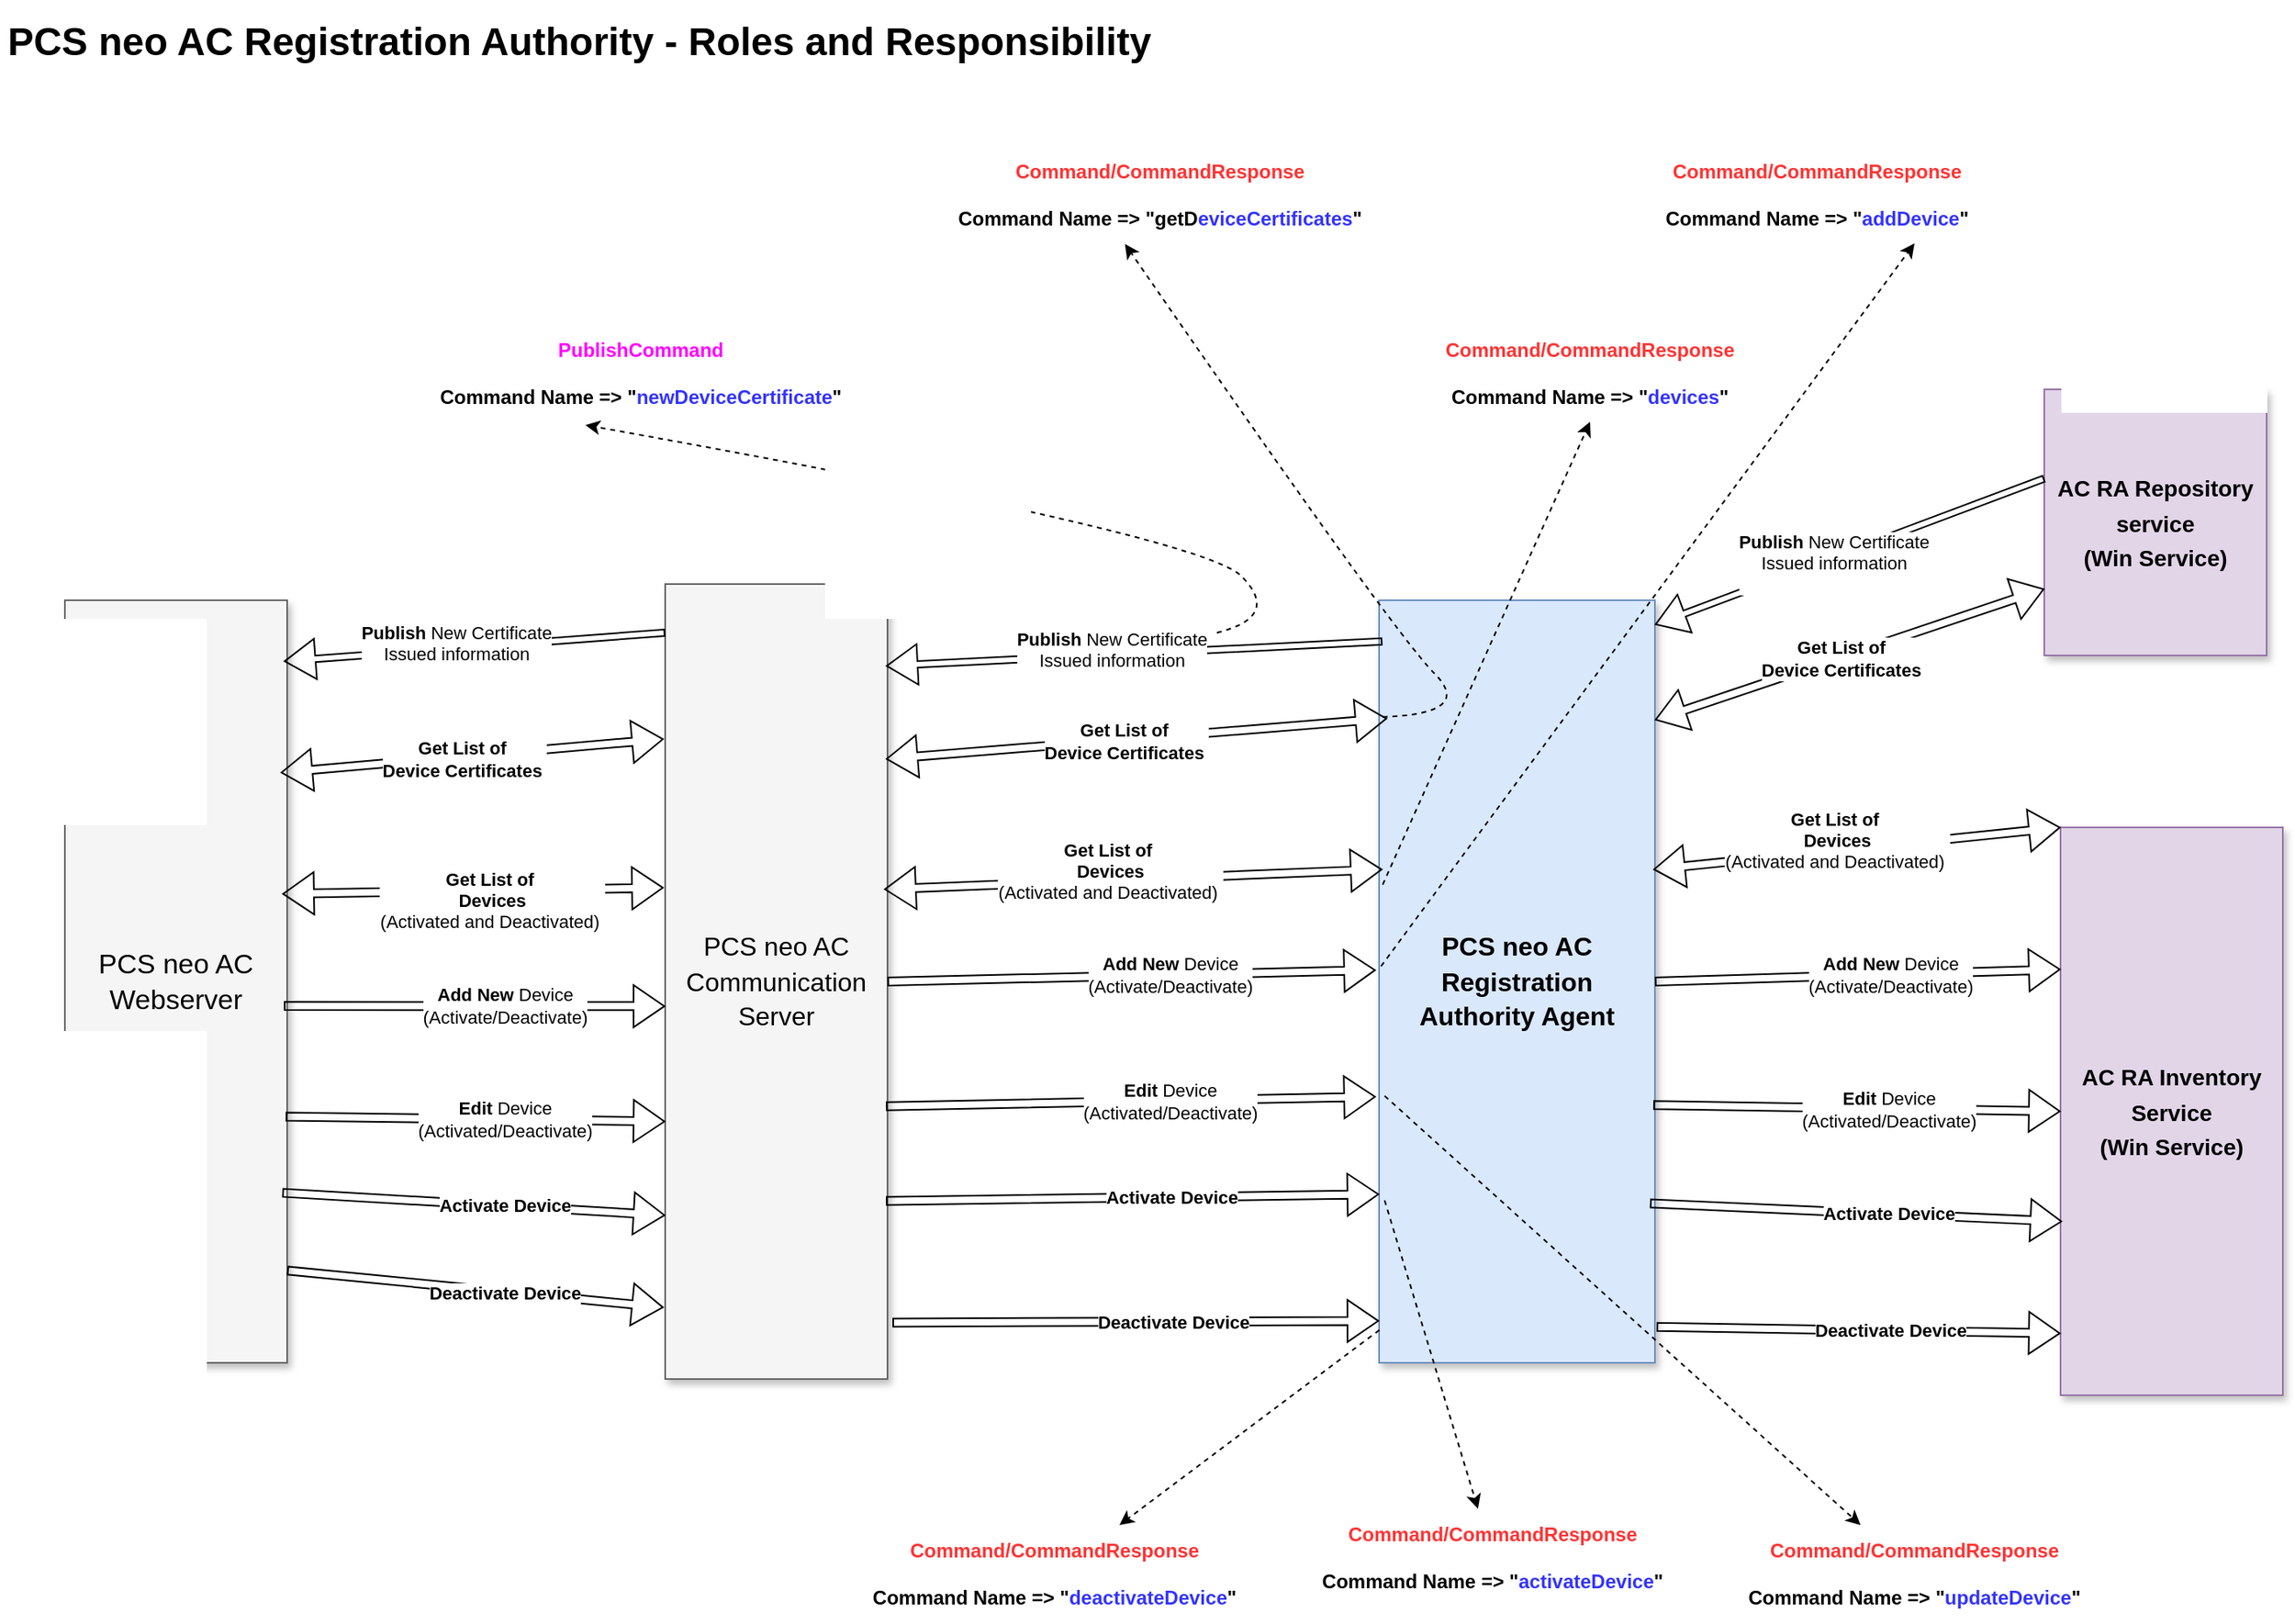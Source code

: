 <mxfile version="26.2.12">
  <diagram name="Page-1" id="90a13364-a465-7bf4-72fc-28e22215d7a0">
    <mxGraphModel dx="1503" dy="917" grid="1" gridSize="10" guides="1" tooltips="1" connect="1" arrows="1" fold="1" page="1" pageScale="1.5" pageWidth="1169" pageHeight="826" background="none" math="0" shadow="0">
      <root>
        <mxCell id="0" style=";html=1;" />
        <mxCell id="1" style=";html=1;" parent="0" />
        <mxCell id="3a17f1ce550125da-2" value="&lt;font style=&quot;font-size: 16px;&quot;&gt;&lt;b&gt;PCS neo AC Registration Authority Agent&lt;/b&gt;&lt;/font&gt;" style="whiteSpace=wrap;html=1;shadow=1;fontSize=18;fillColor=#dae8fc;strokeColor=#6c8ebf;" parent="1" vertex="1">
          <mxGeometry x="860" y="410" width="170" height="470" as="geometry" />
        </mxCell>
        <mxCell id="3a17f1ce550125da-8" value="&lt;font style=&quot;font-size: 16px;&quot;&gt;PCS neo AC Communication Server&lt;/font&gt;" style="whiteSpace=wrap;html=1;shadow=1;fontSize=18;fillColor=#f5f5f5;strokeColor=#666666;" parent="1" vertex="1">
          <mxGeometry x="420" y="400" width="137" height="490" as="geometry" />
        </mxCell>
        <mxCell id="TgcMQ4FQ4k8ikJFSrqYq-2" value="&lt;b&gt;&lt;font style=&quot;font-size: 14px;&quot;&gt;&lt;span style=&quot;text-wrap-mode: nowrap;&quot;&gt;AC RA Repository&lt;/span&gt;&lt;br style=&quot;padding: 0px; margin: 0px; text-wrap-mode: nowrap;&quot;&gt;&lt;span style=&quot;text-wrap-mode: nowrap;&quot;&gt;service&lt;/span&gt;&lt;/font&gt;&lt;/b&gt;&lt;div&gt;&lt;b style=&quot;font-size: 14px;&quot;&gt;(Win Service)&lt;/b&gt;&lt;b&gt;&lt;font style=&quot;font-size: 14px;&quot;&gt;&lt;span style=&quot;text-wrap-mode: nowrap;&quot;&gt;&lt;/span&gt;&lt;/font&gt;&lt;/b&gt;&lt;/div&gt;" style="whiteSpace=wrap;html=1;shadow=1;fontSize=18;fillColor=#e1d5e7;strokeColor=#9673a6;" vertex="1" parent="1">
          <mxGeometry x="1270" y="280" width="137" height="164" as="geometry" />
        </mxCell>
        <mxCell id="TgcMQ4FQ4k8ikJFSrqYq-3" value="&lt;div&gt;&lt;font style=&quot;font-size: 14px;&quot;&gt;&lt;b&gt;AC RA Inventory Service&lt;/b&gt;&lt;/font&gt;&lt;/div&gt;&lt;div&gt;&lt;font style=&quot;font-size: 14px;&quot;&gt;&lt;b&gt;(Win Service)&lt;/b&gt;&lt;/font&gt;&lt;/div&gt;" style="whiteSpace=wrap;html=1;shadow=1;fontSize=18;fillColor=#e1d5e7;strokeColor=#9673a6;" vertex="1" parent="1">
          <mxGeometry x="1280" y="550" width="137" height="350" as="geometry" />
        </mxCell>
        <mxCell id="TgcMQ4FQ4k8ikJFSrqYq-4" value="&lt;font style=&quot;font-size: 17px;&quot;&gt;PCS neo AC Webserver&lt;/font&gt;" style="whiteSpace=wrap;html=1;shadow=1;fontSize=18;fillColor=#f5f5f5;strokeColor=#666666;" vertex="1" parent="1">
          <mxGeometry x="50" y="410" width="137" height="470" as="geometry" />
        </mxCell>
        <mxCell id="TgcMQ4FQ4k8ikJFSrqYq-8" value="" style="shape=flexArrow;endArrow=classic;html=1;rounded=0;entryX=0.993;entryY=0.103;entryDx=0;entryDy=0;exitX=0.012;exitY=0.054;exitDx=0;exitDy=0;exitPerimeter=0;entryPerimeter=0;width=4;" edge="1" parent="1" source="3a17f1ce550125da-2" target="3a17f1ce550125da-8">
          <mxGeometry width="50" height="50" relative="1" as="geometry">
            <mxPoint x="450" y="490" as="sourcePoint" />
            <mxPoint x="500" y="440" as="targetPoint" />
          </mxGeometry>
        </mxCell>
        <mxCell id="TgcMQ4FQ4k8ikJFSrqYq-9" value="&lt;div&gt;&lt;div&gt;&lt;b&gt;&lt;font style=&quot;&quot;&gt;Publish&amp;nbsp;&lt;/font&gt;&lt;/b&gt;New Certificate&lt;div&gt;Issued information&lt;br&gt;&lt;div&gt;&lt;br&gt;&lt;/div&gt;&lt;/div&gt;&lt;/div&gt;&lt;/div&gt;" style="edgeLabel;html=1;align=center;verticalAlign=middle;resizable=0;points=[];fontColor=#000000;" vertex="1" connectable="0" parent="TgcMQ4FQ4k8ikJFSrqYq-8">
          <mxGeometry x="0.097" y="3" relative="1" as="geometry">
            <mxPoint as="offset" />
          </mxGeometry>
        </mxCell>
        <mxCell id="TgcMQ4FQ4k8ikJFSrqYq-12" value="" style="shape=flexArrow;endArrow=classic;html=1;rounded=0;entryX=0.985;entryY=0.08;entryDx=0;entryDy=0;entryPerimeter=0;width=4;" edge="1" parent="1" target="TgcMQ4FQ4k8ikJFSrqYq-4">
          <mxGeometry width="50" height="50" relative="1" as="geometry">
            <mxPoint x="420" y="430" as="sourcePoint" />
            <mxPoint x="564" y="438" as="targetPoint" />
          </mxGeometry>
        </mxCell>
        <mxCell id="TgcMQ4FQ4k8ikJFSrqYq-13" value="&lt;b&gt;&lt;font style=&quot;&quot;&gt;Publish &lt;/font&gt;&lt;/b&gt;New Certificate&lt;div&gt;Issued information&lt;br&gt;&lt;div&gt;&lt;br&gt;&lt;/div&gt;&lt;/div&gt;" style="edgeLabel;html=1;align=center;verticalAlign=middle;resizable=0;points=[];fontColor=#000000;" vertex="1" connectable="0" parent="TgcMQ4FQ4k8ikJFSrqYq-12">
          <mxGeometry x="0.097" y="3" relative="1" as="geometry">
            <mxPoint as="offset" />
          </mxGeometry>
        </mxCell>
        <mxCell id="TgcMQ4FQ4k8ikJFSrqYq-14" value="" style="shape=flexArrow;endArrow=classic;html=1;rounded=0;exitX=0;exitY=0.335;exitDx=0;exitDy=0;exitPerimeter=0;width=4;entryX=1;entryY=0.032;entryDx=0;entryDy=0;entryPerimeter=0;" edge="1" parent="1" source="TgcMQ4FQ4k8ikJFSrqYq-2" target="3a17f1ce550125da-2">
          <mxGeometry width="50" height="50" relative="1" as="geometry">
            <mxPoint x="872" y="435" as="sourcePoint" />
            <mxPoint x="564" y="438" as="targetPoint" />
          </mxGeometry>
        </mxCell>
        <mxCell id="TgcMQ4FQ4k8ikJFSrqYq-15" value="&lt;div&gt;&lt;div&gt;&lt;b&gt;&lt;font style=&quot;&quot;&gt;Publish&amp;nbsp;&lt;/font&gt;&lt;/b&gt;New Certificate&lt;div&gt;Issued information&lt;br&gt;&lt;div&gt;&lt;br&gt;&lt;/div&gt;&lt;/div&gt;&lt;/div&gt;&lt;/div&gt;" style="edgeLabel;html=1;align=center;verticalAlign=middle;resizable=0;points=[];fontColor=#000000;" vertex="1" connectable="0" parent="TgcMQ4FQ4k8ikJFSrqYq-14">
          <mxGeometry x="0.097" y="3" relative="1" as="geometry">
            <mxPoint as="offset" />
          </mxGeometry>
        </mxCell>
        <mxCell id="TgcMQ4FQ4k8ikJFSrqYq-16" value="" style="shape=flexArrow;endArrow=classic;startArrow=classic;html=1;rounded=0;exitX=1;exitY=0.157;exitDx=0;exitDy=0;exitPerimeter=0;width=5;entryX=0;entryY=0.75;entryDx=0;entryDy=0;" edge="1" parent="1" source="3a17f1ce550125da-2" target="TgcMQ4FQ4k8ikJFSrqYq-2">
          <mxGeometry width="100" height="100" relative="1" as="geometry">
            <mxPoint x="1150" y="510" as="sourcePoint" />
            <mxPoint x="1250" y="410" as="targetPoint" />
          </mxGeometry>
        </mxCell>
        <mxCell id="TgcMQ4FQ4k8ikJFSrqYq-17" value="&lt;b&gt;&lt;font style=&quot;&quot;&gt;Get List of&amp;nbsp;&lt;/font&gt;&lt;/b&gt;&lt;div&gt;&lt;b&gt;&lt;font style=&quot;&quot;&gt;Device Certificates&amp;nbsp;&lt;/font&gt;&lt;/b&gt;&lt;/div&gt;" style="edgeLabel;html=1;align=center;verticalAlign=middle;resizable=0;points=[];fontColor=#000000;" vertex="1" connectable="0" parent="TgcMQ4FQ4k8ikJFSrqYq-16">
          <mxGeometry x="-0.04" y="-1" relative="1" as="geometry">
            <mxPoint as="offset" />
          </mxGeometry>
        </mxCell>
        <mxCell id="TgcMQ4FQ4k8ikJFSrqYq-19" value="" style="shape=flexArrow;endArrow=classic;startArrow=classic;html=1;rounded=0;exitX=0.993;exitY=0.22;exitDx=0;exitDy=0;width=5;entryX=0.029;entryY=0.155;entryDx=0;entryDy=0;entryPerimeter=0;exitPerimeter=0;" edge="1" parent="1" source="3a17f1ce550125da-8" target="3a17f1ce550125da-2">
          <mxGeometry width="100" height="100" relative="1" as="geometry">
            <mxPoint x="557" y="530" as="sourcePoint" />
            <mxPoint x="767" y="390" as="targetPoint" />
          </mxGeometry>
        </mxCell>
        <mxCell id="TgcMQ4FQ4k8ikJFSrqYq-20" value="&lt;b&gt;&lt;font style=&quot;&quot;&gt;Get List of&amp;nbsp;&lt;/font&gt;&lt;/b&gt;&lt;div&gt;&lt;b&gt;&lt;font style=&quot;&quot;&gt;Device Certificates&amp;nbsp;&lt;/font&gt;&lt;/b&gt;&lt;/div&gt;" style="edgeLabel;html=1;align=center;verticalAlign=middle;resizable=0;points=[];fontColor=#000000;" vertex="1" connectable="0" parent="TgcMQ4FQ4k8ikJFSrqYq-19">
          <mxGeometry x="-0.04" y="-1" relative="1" as="geometry">
            <mxPoint as="offset" />
          </mxGeometry>
        </mxCell>
        <mxCell id="TgcMQ4FQ4k8ikJFSrqYq-21" value="" style="shape=flexArrow;endArrow=classic;startArrow=classic;html=1;rounded=0;exitX=0.971;exitY=0.226;exitDx=0;exitDy=0;width=5;entryX=-0.007;entryY=0.195;entryDx=0;entryDy=0;exitPerimeter=0;entryPerimeter=0;" edge="1" parent="1" source="TgcMQ4FQ4k8ikJFSrqYq-4" target="3a17f1ce550125da-8">
          <mxGeometry width="100" height="100" relative="1" as="geometry">
            <mxPoint x="190" y="482.5" as="sourcePoint" />
            <mxPoint x="494" y="477.5" as="targetPoint" />
          </mxGeometry>
        </mxCell>
        <mxCell id="TgcMQ4FQ4k8ikJFSrqYq-22" value="&lt;b&gt;&lt;font style=&quot;&quot;&gt;Get List of&amp;nbsp;&lt;/font&gt;&lt;/b&gt;&lt;div&gt;&lt;b&gt;&lt;font style=&quot;&quot;&gt;Device Certificates&amp;nbsp;&lt;/font&gt;&lt;/b&gt;&lt;/div&gt;" style="edgeLabel;html=1;align=center;verticalAlign=middle;resizable=0;points=[];fontColor=#000000;" vertex="1" connectable="0" parent="TgcMQ4FQ4k8ikJFSrqYq-21">
          <mxGeometry x="-0.04" y="-1" relative="1" as="geometry">
            <mxPoint as="offset" />
          </mxGeometry>
        </mxCell>
        <mxCell id="TgcMQ4FQ4k8ikJFSrqYq-23" value="" style="shape=flexArrow;endArrow=classic;startArrow=classic;html=1;rounded=0;exitX=0.994;exitY=0.353;exitDx=0;exitDy=0;exitPerimeter=0;width=5;entryX=0;entryY=0;entryDx=0;entryDy=0;" edge="1" parent="1" source="3a17f1ce550125da-2" target="TgcMQ4FQ4k8ikJFSrqYq-3">
          <mxGeometry width="100" height="100" relative="1" as="geometry">
            <mxPoint x="1040" y="553" as="sourcePoint" />
            <mxPoint x="1250" y="413" as="targetPoint" />
          </mxGeometry>
        </mxCell>
        <mxCell id="TgcMQ4FQ4k8ikJFSrqYq-29" value="&lt;span style=&quot;color: rgba(0, 0, 0, 0); font-family: monospace; font-size: 0px; text-align: start; background-color: rgb(236, 236, 236);&quot;&gt;%3CmxGraphModel%3E%3Croot%3E%3CmxCell%20id%3D%220%22%2F%3E%3CmxCell%20id%3D%221%22%20parent%3D%220%22%2F%3E%3CmxCell%20id%3D%222%22%20value%3D%22Get%20List%20of%26amp%3Bnbsp%3B%26lt%3Bdiv%26gt%3BDevice%20Certificates%26amp%3Bnbsp%3B%26lt%3B%2Fdiv%26gt%3B%22%20style%3D%22edgeLabel%3Bhtml%3D1%3Balign%3Dcenter%3BverticalAlign%3Dmiddle%3Bresizable%3D0%3Bpoints%3D%5B%5D%3B%22%20vertex%3D%221%22%20connectable%3D%220%22%20parent%3D%221%22%3E%3CmxGeometry%20x%3D%221131.333%22%20y%3D%22476.407%22%20as%3D%22geometry%22%2F%3E%3C%2FmxCell%3E%3C%2Froot%3E%3C%2FmxGraphModel%3E&lt;/span&gt;" style="edgeLabel;html=1;align=center;verticalAlign=middle;resizable=0;points=[];" vertex="1" connectable="0" parent="TgcMQ4FQ4k8ikJFSrqYq-23">
          <mxGeometry x="-0.078" y="4" relative="1" as="geometry">
            <mxPoint as="offset" />
          </mxGeometry>
        </mxCell>
        <mxCell id="TgcMQ4FQ4k8ikJFSrqYq-30" value="&lt;b&gt;&lt;font style=&quot;&quot;&gt;Get List of&amp;nbsp;&lt;/font&gt;&lt;/b&gt;&lt;div&gt;&lt;b&gt;&lt;font style=&quot;&quot;&gt;Devices&lt;/font&gt;&lt;/b&gt;&lt;/div&gt;&lt;div&gt;(Activated&amp;nbsp;and Deactivated)&amp;nbsp;&lt;/div&gt;" style="edgeLabel;html=1;align=center;verticalAlign=middle;resizable=0;points=[];fontColor=#000000;" vertex="1" connectable="0" parent="TgcMQ4FQ4k8ikJFSrqYq-23">
          <mxGeometry x="-0.096" y="6" relative="1" as="geometry">
            <mxPoint as="offset" />
          </mxGeometry>
        </mxCell>
        <mxCell id="TgcMQ4FQ4k8ikJFSrqYq-31" value="" style="shape=flexArrow;endArrow=classic;startArrow=classic;html=1;rounded=0;width=5;entryX=0.012;entryY=0.353;entryDx=0;entryDy=0;entryPerimeter=0;exitX=0.985;exitY=0.384;exitDx=0;exitDy=0;exitPerimeter=0;" edge="1" parent="1" source="3a17f1ce550125da-8" target="3a17f1ce550125da-2">
          <mxGeometry width="100" height="100" relative="1" as="geometry">
            <mxPoint x="1044" y="622" as="sourcePoint" />
            <mxPoint x="1200" y="740" as="targetPoint" />
          </mxGeometry>
        </mxCell>
        <mxCell id="TgcMQ4FQ4k8ikJFSrqYq-32" value="&lt;span style=&quot;color: rgba(0, 0, 0, 0); font-family: monospace; font-size: 0px; text-align: start; background-color: rgb(236, 236, 236);&quot;&gt;%3CmxGraphModel%3E%3Croot%3E%3CmxCell%20id%3D%220%22%2F%3E%3CmxCell%20id%3D%221%22%20parent%3D%220%22%2F%3E%3CmxCell%20id%3D%222%22%20value%3D%22Get%20List%20of%26amp%3Bnbsp%3B%26lt%3Bdiv%26gt%3BDevice%20Certificates%26amp%3Bnbsp%3B%26lt%3B%2Fdiv%26gt%3B%22%20style%3D%22edgeLabel%3Bhtml%3D1%3Balign%3Dcenter%3BverticalAlign%3Dmiddle%3Bresizable%3D0%3Bpoints%3D%5B%5D%3B%22%20vertex%3D%221%22%20connectable%3D%220%22%20parent%3D%221%22%3E%3CmxGeometry%20x%3D%221131.333%22%20y%3D%22476.407%22%20as%3D%22geometry%22%2F%3E%3C%2FmxCell%3E%3C%2Froot%3E%3C%2FmxGraphModel%3E&lt;/span&gt;" style="edgeLabel;html=1;align=center;verticalAlign=middle;resizable=0;points=[];" vertex="1" connectable="0" parent="TgcMQ4FQ4k8ikJFSrqYq-31">
          <mxGeometry x="-0.078" y="4" relative="1" as="geometry">
            <mxPoint as="offset" />
          </mxGeometry>
        </mxCell>
        <mxCell id="TgcMQ4FQ4k8ikJFSrqYq-33" value="&lt;b&gt;&lt;font style=&quot;&quot;&gt;Get List of&amp;nbsp;&lt;/font&gt;&lt;/b&gt;&lt;div&gt;&lt;b&gt;&lt;font style=&quot;&quot;&gt;Devices&lt;/font&gt;&lt;/b&gt;&lt;/div&gt;&lt;div&gt;(Activated and Deactivated)&amp;nbsp;&lt;/div&gt;" style="edgeLabel;html=1;align=center;verticalAlign=middle;resizable=0;points=[];fontColor=#000000;" vertex="1" connectable="0" parent="TgcMQ4FQ4k8ikJFSrqYq-31">
          <mxGeometry x="-0.096" y="6" relative="1" as="geometry">
            <mxPoint as="offset" />
          </mxGeometry>
        </mxCell>
        <mxCell id="TgcMQ4FQ4k8ikJFSrqYq-34" value="" style="shape=flexArrow;endArrow=classic;startArrow=classic;html=1;rounded=0;width=5;entryX=0.978;entryY=0.385;entryDx=0;entryDy=0;entryPerimeter=0;exitX=-0.007;exitY=0.382;exitDx=0;exitDy=0;exitPerimeter=0;" edge="1" parent="1" source="3a17f1ce550125da-8" target="TgcMQ4FQ4k8ikJFSrqYq-4">
          <mxGeometry width="100" height="100" relative="1" as="geometry">
            <mxPoint x="565" y="567" as="sourcePoint" />
            <mxPoint x="871" y="563" as="targetPoint" />
          </mxGeometry>
        </mxCell>
        <mxCell id="TgcMQ4FQ4k8ikJFSrqYq-35" value="&lt;span style=&quot;color: rgba(0, 0, 0, 0); font-family: monospace; font-size: 0px; text-align: start; background-color: rgb(236, 236, 236);&quot;&gt;%3CmxGraphModel%3E%3Croot%3E%3CmxCell%20id%3D%220%22%2F%3E%3CmxCell%20id%3D%221%22%20parent%3D%220%22%2F%3E%3CmxCell%20id%3D%222%22%20value%3D%22Get%20List%20of%26amp%3Bnbsp%3B%26lt%3Bdiv%26gt%3BDevice%20Certificates%26amp%3Bnbsp%3B%26lt%3B%2Fdiv%26gt%3B%22%20style%3D%22edgeLabel%3Bhtml%3D1%3Balign%3Dcenter%3BverticalAlign%3Dmiddle%3Bresizable%3D0%3Bpoints%3D%5B%5D%3B%22%20vertex%3D%221%22%20connectable%3D%220%22%20parent%3D%221%22%3E%3CmxGeometry%20x%3D%221131.333%22%20y%3D%22476.407%22%20as%3D%22geometry%22%2F%3E%3C%2FmxCell%3E%3C%2Froot%3E%3C%2FmxGraphModel%3E&lt;/span&gt;" style="edgeLabel;html=1;align=center;verticalAlign=middle;resizable=0;points=[];" vertex="1" connectable="0" parent="TgcMQ4FQ4k8ikJFSrqYq-34">
          <mxGeometry x="-0.078" y="4" relative="1" as="geometry">
            <mxPoint as="offset" />
          </mxGeometry>
        </mxCell>
        <mxCell id="TgcMQ4FQ4k8ikJFSrqYq-36" value="&lt;b&gt;&lt;font style=&quot;&quot;&gt;Get List of&amp;nbsp;&lt;/font&gt;&lt;/b&gt;&lt;div&gt;&lt;b&gt;&lt;font style=&quot;&quot;&gt;Devices&lt;/font&gt;&lt;/b&gt;&lt;/div&gt;&lt;div&gt;(Activated&amp;nbsp;and Deactivated)&amp;nbsp;&lt;/div&gt;" style="edgeLabel;html=1;align=center;verticalAlign=middle;resizable=0;points=[];fontColor=#000000;" vertex="1" connectable="0" parent="TgcMQ4FQ4k8ikJFSrqYq-34">
          <mxGeometry x="-0.096" y="6" relative="1" as="geometry">
            <mxPoint as="offset" />
          </mxGeometry>
        </mxCell>
        <mxCell id="TgcMQ4FQ4k8ikJFSrqYq-37" value="" style="shape=flexArrow;endArrow=classic;html=1;rounded=0;entryX=0;entryY=0.531;entryDx=0;entryDy=0;entryPerimeter=0;exitX=0.985;exitY=0.532;exitDx=0;exitDy=0;strokeWidth=1;exitPerimeter=0;width=5;" edge="1" parent="1" source="TgcMQ4FQ4k8ikJFSrqYq-4" target="3a17f1ce550125da-8">
          <mxGeometry width="50" height="50" relative="1" as="geometry">
            <mxPoint x="700" y="660" as="sourcePoint" />
            <mxPoint x="750" y="610" as="targetPoint" />
          </mxGeometry>
        </mxCell>
        <mxCell id="TgcMQ4FQ4k8ikJFSrqYq-38" value="&lt;b&gt;&lt;font style=&quot;&quot;&gt;Add New&lt;/font&gt;&lt;/b&gt; Device&lt;div&gt;(Activate/Deactivate)&lt;/div&gt;" style="edgeLabel;html=1;align=center;verticalAlign=middle;resizable=0;points=[];fontColor=#000000;" vertex="1" connectable="0" parent="TgcMQ4FQ4k8ikJFSrqYq-37">
          <mxGeometry x="0.155" relative="1" as="geometry">
            <mxPoint as="offset" />
          </mxGeometry>
        </mxCell>
        <mxCell id="TgcMQ4FQ4k8ikJFSrqYq-39" value="" style="shape=flexArrow;endArrow=classic;html=1;rounded=0;entryX=-0.012;entryY=0.485;entryDx=0;entryDy=0;entryPerimeter=0;strokeWidth=1;exitX=1;exitY=0.5;exitDx=0;exitDy=0;width=5;fillColor=default;" edge="1" parent="1" source="3a17f1ce550125da-8" target="3a17f1ce550125da-2">
          <mxGeometry width="50" height="50" relative="1" as="geometry">
            <mxPoint x="560" y="660" as="sourcePoint" />
            <mxPoint x="429" y="651" as="targetPoint" />
          </mxGeometry>
        </mxCell>
        <mxCell id="TgcMQ4FQ4k8ikJFSrqYq-40" value="&lt;b&gt;&lt;font style=&quot;&quot;&gt;Add New&lt;/font&gt;&lt;/b&gt;&amp;nbsp;Device&lt;div&gt;(Activate/Deactivate)&lt;/div&gt;" style="edgeLabel;html=1;align=center;verticalAlign=middle;resizable=0;points=[];fontColor=#000000;" vertex="1" connectable="0" parent="TgcMQ4FQ4k8ikJFSrqYq-39">
          <mxGeometry x="0.155" relative="1" as="geometry">
            <mxPoint as="offset" />
          </mxGeometry>
        </mxCell>
        <mxCell id="TgcMQ4FQ4k8ikJFSrqYq-41" value="" style="shape=flexArrow;endArrow=classic;html=1;rounded=0;strokeWidth=1;exitX=1;exitY=0.5;exitDx=0;exitDy=0;entryX=0;entryY=0.25;entryDx=0;entryDy=0;width=5;" edge="1" parent="1" source="3a17f1ce550125da-2" target="TgcMQ4FQ4k8ikJFSrqYq-3">
          <mxGeometry width="50" height="50" relative="1" as="geometry">
            <mxPoint x="570" y="648" as="sourcePoint" />
            <mxPoint x="868" y="648" as="targetPoint" />
          </mxGeometry>
        </mxCell>
        <mxCell id="TgcMQ4FQ4k8ikJFSrqYq-42" value="&lt;b&gt;&lt;font style=&quot;&quot;&gt;Add New&lt;/font&gt;&lt;/b&gt;&amp;nbsp;Device&lt;div&gt;(Activate/Deactivate)&lt;/div&gt;" style="edgeLabel;html=1;align=center;verticalAlign=middle;resizable=0;points=[];fontColor=#000000;" vertex="1" connectable="0" parent="TgcMQ4FQ4k8ikJFSrqYq-41">
          <mxGeometry x="0.155" relative="1" as="geometry">
            <mxPoint as="offset" />
          </mxGeometry>
        </mxCell>
        <mxCell id="TgcMQ4FQ4k8ikJFSrqYq-43" value="" style="shape=flexArrow;endArrow=classic;html=1;rounded=0;entryX=0;entryY=0.676;entryDx=0;entryDy=0;strokeWidth=1;exitX=0.993;exitY=0.677;exitDx=0;exitDy=0;exitPerimeter=0;entryPerimeter=0;width=5;" edge="1" parent="1" source="TgcMQ4FQ4k8ikJFSrqYq-4" target="3a17f1ce550125da-8">
          <mxGeometry width="50" height="50" relative="1" as="geometry">
            <mxPoint x="190" y="700" as="sourcePoint" />
            <mxPoint x="429" y="651" as="targetPoint" />
          </mxGeometry>
        </mxCell>
        <mxCell id="TgcMQ4FQ4k8ikJFSrqYq-44" value="&lt;b&gt;&lt;font style=&quot;&quot;&gt;Edit &lt;/font&gt;&lt;/b&gt;Device&lt;div&gt;(Activated/Deactivate)&lt;/div&gt;" style="edgeLabel;html=1;align=center;verticalAlign=middle;resizable=0;points=[];fontColor=#000000;" vertex="1" connectable="0" parent="TgcMQ4FQ4k8ikJFSrqYq-43">
          <mxGeometry x="0.155" relative="1" as="geometry">
            <mxPoint as="offset" />
          </mxGeometry>
        </mxCell>
        <mxCell id="TgcMQ4FQ4k8ikJFSrqYq-47" value="" style="shape=flexArrow;endArrow=classic;html=1;rounded=0;entryX=-0.012;entryY=0.651;entryDx=0;entryDy=0;strokeWidth=1;entryPerimeter=0;exitX=0.993;exitY=0.657;exitDx=0;exitDy=0;exitPerimeter=0;width=5;" edge="1" parent="1" source="3a17f1ce550125da-8" target="3a17f1ce550125da-2">
          <mxGeometry width="50" height="50" relative="1" as="geometry">
            <mxPoint x="560" y="710" as="sourcePoint" />
            <mxPoint x="430" y="710" as="targetPoint" />
          </mxGeometry>
        </mxCell>
        <mxCell id="TgcMQ4FQ4k8ikJFSrqYq-48" value="&lt;b&gt;&lt;font style=&quot;&quot;&gt;Edit &lt;/font&gt;&lt;/b&gt;Device&lt;div&gt;(Activated/Deactivate)&lt;/div&gt;" style="edgeLabel;html=1;align=center;verticalAlign=middle;resizable=0;points=[];fontColor=#000000;" vertex="1" connectable="0" parent="TgcMQ4FQ4k8ikJFSrqYq-47">
          <mxGeometry x="0.155" relative="1" as="geometry">
            <mxPoint as="offset" />
          </mxGeometry>
        </mxCell>
        <mxCell id="TgcMQ4FQ4k8ikJFSrqYq-49" value="" style="shape=flexArrow;endArrow=classic;html=1;rounded=0;exitX=0.994;exitY=0.662;exitDx=0;exitDy=0;strokeWidth=1;exitPerimeter=0;entryX=0;entryY=0.5;entryDx=0;entryDy=0;width=5;" edge="1" parent="1" source="3a17f1ce550125da-2" target="TgcMQ4FQ4k8ikJFSrqYq-3">
          <mxGeometry width="50" height="50" relative="1" as="geometry">
            <mxPoint x="568" y="717" as="sourcePoint" />
            <mxPoint x="873" y="715" as="targetPoint" />
          </mxGeometry>
        </mxCell>
        <mxCell id="TgcMQ4FQ4k8ikJFSrqYq-50" value="&lt;b&gt;&lt;font style=&quot;&quot;&gt;Edit &lt;/font&gt;&lt;/b&gt;Device&lt;div&gt;(Activated/Deactivate)&lt;/div&gt;" style="edgeLabel;html=1;align=center;verticalAlign=middle;resizable=0;points=[];fontColor=#000000;" vertex="1" connectable="0" parent="TgcMQ4FQ4k8ikJFSrqYq-49">
          <mxGeometry x="0.155" relative="1" as="geometry">
            <mxPoint as="offset" />
          </mxGeometry>
        </mxCell>
        <mxCell id="TgcMQ4FQ4k8ikJFSrqYq-56" value="" style="shape=flexArrow;endArrow=classic;html=1;rounded=0;entryX=0;entryY=0.794;entryDx=0;entryDy=0;strokeWidth=1;exitX=0.978;exitY=0.777;exitDx=0;exitDy=0;exitPerimeter=0;entryPerimeter=0;width=5;" edge="1" parent="1" source="TgcMQ4FQ4k8ikJFSrqYq-4" target="3a17f1ce550125da-8">
          <mxGeometry width="50" height="50" relative="1" as="geometry">
            <mxPoint x="196" y="738" as="sourcePoint" />
            <mxPoint x="430" y="741" as="targetPoint" />
          </mxGeometry>
        </mxCell>
        <mxCell id="TgcMQ4FQ4k8ikJFSrqYq-57" value="&lt;font&gt;&lt;b style=&quot;&quot;&gt;&lt;font style=&quot;&quot;&gt;Activate &lt;/font&gt;&lt;font style=&quot;&quot;&gt;Device&lt;/font&gt;&lt;/b&gt;&lt;/font&gt;" style="edgeLabel;html=1;align=center;verticalAlign=middle;resizable=0;points=[];fontColor=#000000;" vertex="1" connectable="0" parent="TgcMQ4FQ4k8ikJFSrqYq-56">
          <mxGeometry x="0.155" relative="1" as="geometry">
            <mxPoint as="offset" />
          </mxGeometry>
        </mxCell>
        <mxCell id="TgcMQ4FQ4k8ikJFSrqYq-59" value="" style="shape=flexArrow;endArrow=classic;html=1;rounded=0;entryX=-0.007;entryY=0.91;entryDx=0;entryDy=0;strokeWidth=1;exitX=1;exitY=0.879;exitDx=0;exitDy=0;exitPerimeter=0;entryPerimeter=0;width=5;" edge="1" parent="1" source="TgcMQ4FQ4k8ikJFSrqYq-4" target="3a17f1ce550125da-8">
          <mxGeometry width="50" height="50" relative="1" as="geometry">
            <mxPoint x="194" y="785" as="sourcePoint" />
            <mxPoint x="430" y="799" as="targetPoint" />
          </mxGeometry>
        </mxCell>
        <mxCell id="TgcMQ4FQ4k8ikJFSrqYq-60" value="&lt;font&gt;&lt;b style=&quot;&quot;&gt;&lt;font style=&quot;&quot;&gt;Deactivate &lt;/font&gt;&lt;font style=&quot;&quot;&gt;Device&lt;/font&gt;&lt;/b&gt;&lt;/font&gt;" style="edgeLabel;html=1;align=center;verticalAlign=middle;resizable=0;points=[];fontColor=#000000;" vertex="1" connectable="0" parent="TgcMQ4FQ4k8ikJFSrqYq-59">
          <mxGeometry x="0.155" relative="1" as="geometry">
            <mxPoint as="offset" />
          </mxGeometry>
        </mxCell>
        <mxCell id="TgcMQ4FQ4k8ikJFSrqYq-62" value="" style="shape=flexArrow;endArrow=classic;html=1;rounded=0;entryX=0;entryY=0.779;entryDx=0;entryDy=0;strokeWidth=1;exitX=0.993;exitY=0.776;exitDx=0;exitDy=0;exitPerimeter=0;entryPerimeter=0;width=5;" edge="1" parent="1" source="3a17f1ce550125da-8" target="3a17f1ce550125da-2">
          <mxGeometry width="50" height="50" relative="1" as="geometry">
            <mxPoint x="194" y="785" as="sourcePoint" />
            <mxPoint x="430" y="799" as="targetPoint" />
          </mxGeometry>
        </mxCell>
        <mxCell id="TgcMQ4FQ4k8ikJFSrqYq-63" value="&lt;font&gt;&lt;b style=&quot;&quot;&gt;&lt;font style=&quot;&quot;&gt;Activate &lt;/font&gt;&lt;font style=&quot;&quot;&gt;Device&lt;/font&gt;&lt;/b&gt;&lt;/font&gt;" style="edgeLabel;html=1;align=center;verticalAlign=middle;resizable=0;points=[];fontColor=#000000;" vertex="1" connectable="0" parent="TgcMQ4FQ4k8ikJFSrqYq-62">
          <mxGeometry x="0.155" relative="1" as="geometry">
            <mxPoint as="offset" />
          </mxGeometry>
        </mxCell>
        <mxCell id="TgcMQ4FQ4k8ikJFSrqYq-64" value="" style="shape=flexArrow;endArrow=classic;html=1;rounded=0;entryX=0.007;entryY=0.694;entryDx=0;entryDy=0;strokeWidth=1;exitX=0.982;exitY=0.791;exitDx=0;exitDy=0;exitPerimeter=0;entryPerimeter=0;width=5;" edge="1" parent="1" source="3a17f1ce550125da-2" target="TgcMQ4FQ4k8ikJFSrqYq-3">
          <mxGeometry width="50" height="50" relative="1" as="geometry">
            <mxPoint x="566" y="790" as="sourcePoint" />
            <mxPoint x="870" y="786" as="targetPoint" />
          </mxGeometry>
        </mxCell>
        <mxCell id="TgcMQ4FQ4k8ikJFSrqYq-65" value="&lt;font&gt;&lt;b style=&quot;&quot;&gt;&lt;font style=&quot;&quot;&gt;Activate &lt;/font&gt;&lt;font style=&quot;&quot;&gt;Device&lt;/font&gt;&lt;/b&gt;&lt;/font&gt;" style="edgeLabel;html=1;align=center;verticalAlign=middle;resizable=0;points=[];fontColor=#000000;" vertex="1" connectable="0" parent="TgcMQ4FQ4k8ikJFSrqYq-64">
          <mxGeometry x="0.155" relative="1" as="geometry">
            <mxPoint as="offset" />
          </mxGeometry>
        </mxCell>
        <mxCell id="TgcMQ4FQ4k8ikJFSrqYq-66" value="" style="shape=flexArrow;endArrow=classic;html=1;rounded=0;entryX=0;entryY=0.945;entryDx=0;entryDy=0;strokeWidth=1;exitX=1.022;exitY=0.929;exitDx=0;exitDy=0;exitPerimeter=0;entryPerimeter=0;width=5;" edge="1" parent="1" source="3a17f1ce550125da-8" target="3a17f1ce550125da-2">
          <mxGeometry width="50" height="50" relative="1" as="geometry">
            <mxPoint x="197" y="833" as="sourcePoint" />
            <mxPoint x="429" y="856" as="targetPoint" />
          </mxGeometry>
        </mxCell>
        <mxCell id="TgcMQ4FQ4k8ikJFSrqYq-67" value="&lt;font&gt;&lt;b style=&quot;&quot;&gt;&lt;font style=&quot;&quot;&gt;Deactivate &lt;/font&gt;&lt;font style=&quot;&quot;&gt;Device&lt;/font&gt;&lt;/b&gt;&lt;/font&gt;" style="edgeLabel;html=1;align=center;verticalAlign=middle;resizable=0;points=[];fontColor=#000000;" vertex="1" connectable="0" parent="TgcMQ4FQ4k8ikJFSrqYq-66">
          <mxGeometry x="0.155" relative="1" as="geometry">
            <mxPoint as="offset" />
          </mxGeometry>
        </mxCell>
        <mxCell id="TgcMQ4FQ4k8ikJFSrqYq-68" value="" style="shape=flexArrow;endArrow=classic;html=1;rounded=0;entryX=0;entryY=0.891;entryDx=0;entryDy=0;strokeWidth=1;entryPerimeter=0;exitX=1.006;exitY=0.953;exitDx=0;exitDy=0;exitPerimeter=0;width=5;" edge="1" parent="1" source="3a17f1ce550125da-2" target="TgcMQ4FQ4k8ikJFSrqYq-3">
          <mxGeometry width="50" height="50" relative="1" as="geometry">
            <mxPoint x="1030" y="860" as="sourcePoint" />
            <mxPoint x="1280" y="860" as="targetPoint" />
          </mxGeometry>
        </mxCell>
        <mxCell id="TgcMQ4FQ4k8ikJFSrqYq-69" value="&lt;font&gt;&lt;b style=&quot;&quot;&gt;&lt;font style=&quot;&quot;&gt;Deactivate &lt;/font&gt;&lt;font style=&quot;&quot;&gt;Device&lt;/font&gt;&lt;/b&gt;&lt;/font&gt;" style="edgeLabel;html=1;align=center;verticalAlign=middle;resizable=0;points=[];fontColor=#000000;" vertex="1" connectable="0" parent="TgcMQ4FQ4k8ikJFSrqYq-68">
          <mxGeometry x="0.155" relative="1" as="geometry">
            <mxPoint as="offset" />
          </mxGeometry>
        </mxCell>
        <mxCell id="TgcMQ4FQ4k8ikJFSrqYq-71" value="&lt;b&gt;&lt;font style=&quot;color: rgb(255, 0, 255);&quot;&gt;PublishCommand&lt;/font&gt;&lt;/b&gt;&lt;div&gt;&lt;div&gt;&lt;b&gt;&lt;br&gt;&lt;/b&gt;&lt;/div&gt;&lt;div&gt;&lt;b&gt;Command Name =&amp;gt; &quot;&lt;font style=&quot;color: rgb(51, 51, 255);&quot;&gt;newDeviceCertificate&lt;/font&gt;&quot;&lt;/b&gt;&lt;/div&gt;&lt;/div&gt;" style="text;html=1;align=center;verticalAlign=middle;whiteSpace=wrap;rounded=0;" vertex="1" parent="1">
          <mxGeometry x="120" y="240" width="570" height="60" as="geometry" />
        </mxCell>
        <mxCell id="TgcMQ4FQ4k8ikJFSrqYq-72" value="" style="curved=1;endArrow=classic;html=1;rounded=0;entryX=0.44;entryY=1.033;entryDx=0;entryDy=0;entryPerimeter=0;dashed=1;" edge="1" parent="1" target="TgcMQ4FQ4k8ikJFSrqYq-71">
          <mxGeometry width="50" height="50" relative="1" as="geometry">
            <mxPoint x="760" y="430" as="sourcePoint" />
            <mxPoint x="800" y="370" as="targetPoint" />
            <Array as="points">
              <mxPoint x="800" y="420" />
              <mxPoint x="750" y="370" />
            </Array>
          </mxGeometry>
        </mxCell>
        <mxCell id="TgcMQ4FQ4k8ikJFSrqYq-74" value="" style="curved=1;endArrow=classic;html=1;rounded=0;entryX=0.462;entryY=1.006;entryDx=0;entryDy=0;entryPerimeter=0;dashed=1;exitX=0.013;exitY=0.153;exitDx=0;exitDy=0;exitPerimeter=0;" edge="1" parent="1" source="3a17f1ce550125da-2" target="TgcMQ4FQ4k8ikJFSrqYq-75">
          <mxGeometry width="50" height="50" relative="1" as="geometry">
            <mxPoint x="860.19" y="489.43" as="sourcePoint" />
            <mxPoint x="672.91" y="83" as="targetPoint" />
            <Array as="points">
              <mxPoint x="919" y="480" />
              <mxPoint x="869" y="430" />
            </Array>
          </mxGeometry>
        </mxCell>
        <mxCell id="TgcMQ4FQ4k8ikJFSrqYq-75" value="&lt;b&gt;&lt;font style=&quot;color: rgb(255, 51, 51);&quot;&gt;Command/CommandResponse&lt;/font&gt;&lt;/b&gt;&lt;div&gt;&lt;div&gt;&lt;b&gt;&lt;br&gt;&lt;/b&gt;&lt;/div&gt;&lt;div&gt;&lt;b&gt;Command Name =&amp;gt; &quot;getD&lt;font style=&quot;color: rgb(51, 51, 255);&quot;&gt;eviceCertificates&lt;/font&gt;&quot;&lt;/b&gt;&lt;/div&gt;&lt;/div&gt;" style="text;html=1;align=center;verticalAlign=middle;whiteSpace=wrap;rounded=0;" vertex="1" parent="1">
          <mxGeometry x="440" y="130" width="570" height="60" as="geometry" />
        </mxCell>
        <mxCell id="TgcMQ4FQ4k8ikJFSrqYq-77" value="&lt;b&gt;&lt;font style=&quot;color: rgb(255, 51, 51);&quot;&gt;Command/CommandResponse&lt;/font&gt;&lt;/b&gt;&lt;br&gt;&lt;div&gt;&lt;div&gt;&lt;b&gt;&lt;br&gt;&lt;/b&gt;&lt;/div&gt;&lt;div&gt;&lt;b&gt;Command Name =&amp;gt; &quot;&lt;font style=&quot;color: rgb(51, 51, 255);&quot;&gt;devices&lt;/font&gt;&quot;&lt;/b&gt;&lt;/div&gt;&lt;/div&gt;" style="text;html=1;align=center;verticalAlign=middle;whiteSpace=wrap;rounded=0;" vertex="1" parent="1">
          <mxGeometry x="870" y="240" width="240" height="60" as="geometry" />
        </mxCell>
        <mxCell id="TgcMQ4FQ4k8ikJFSrqYq-81" value="&lt;b&gt;&lt;font style=&quot;color: rgb(255, 51, 51);&quot;&gt;Command/CommandResponse&lt;/font&gt;&lt;/b&gt;&lt;br&gt;&lt;div&gt;&lt;div&gt;&lt;b&gt;&lt;br&gt;&lt;/b&gt;&lt;/div&gt;&lt;div&gt;&lt;b&gt;Command Name =&amp;gt; &quot;&lt;font style=&quot;color: rgb(51, 51, 255);&quot;&gt;addDevice&lt;/font&gt;&quot;&lt;/b&gt;&lt;/div&gt;&lt;/div&gt;" style="text;html=1;align=center;verticalAlign=middle;whiteSpace=wrap;rounded=0;" vertex="1" parent="1">
          <mxGeometry x="1010" y="130" width="240" height="60" as="geometry" />
        </mxCell>
        <mxCell id="TgcMQ4FQ4k8ikJFSrqYq-84" value="" style="endArrow=classic;html=1;rounded=0;entryX=0.75;entryY=1;entryDx=0;entryDy=0;exitX=0.007;exitY=0.48;exitDx=0;exitDy=0;exitPerimeter=0;dashed=1;" edge="1" parent="1" source="3a17f1ce550125da-2" target="TgcMQ4FQ4k8ikJFSrqYq-81">
          <mxGeometry width="50" height="50" relative="1" as="geometry">
            <mxPoint x="860" y="640" as="sourcePoint" />
            <mxPoint x="910" y="590" as="targetPoint" />
          </mxGeometry>
        </mxCell>
        <mxCell id="TgcMQ4FQ4k8ikJFSrqYq-86" value="" style="endArrow=classic;html=1;rounded=0;exitX=0.02;exitY=0.65;exitDx=0;exitDy=0;exitPerimeter=0;dashed=1;" edge="1" parent="1" source="3a17f1ce550125da-2" target="TgcMQ4FQ4k8ikJFSrqYq-87">
          <mxGeometry width="50" height="50" relative="1" as="geometry">
            <mxPoint x="860" y="730" as="sourcePoint" />
            <mxPoint x="1090" y="950" as="targetPoint" />
          </mxGeometry>
        </mxCell>
        <mxCell id="TgcMQ4FQ4k8ikJFSrqYq-87" value="&lt;b&gt;&lt;font style=&quot;color: rgb(255, 51, 51);&quot;&gt;Command/CommandResponse&lt;/font&gt;&lt;/b&gt;&lt;br&gt;&lt;div&gt;&lt;div&gt;&lt;b&gt;&lt;br&gt;&lt;/b&gt;&lt;/div&gt;&lt;div&gt;&lt;b&gt;Command Name =&amp;gt; &quot;&lt;font style=&quot;color: rgb(51, 51, 255);&quot;&gt;updateDevice&lt;/font&gt;&quot;&lt;/b&gt;&lt;/div&gt;&lt;/div&gt;" style="text;html=1;align=center;verticalAlign=middle;whiteSpace=wrap;rounded=0;" vertex="1" parent="1">
          <mxGeometry x="1070" y="980" width="240" height="60" as="geometry" />
        </mxCell>
        <mxCell id="TgcMQ4FQ4k8ikJFSrqYq-88" value="" style="endArrow=classic;html=1;rounded=0;exitX=0.02;exitY=0.787;exitDx=0;exitDy=0;exitPerimeter=0;dashed=1;" edge="1" target="TgcMQ4FQ4k8ikJFSrqYq-89" parent="1" source="3a17f1ce550125da-2">
          <mxGeometry width="50" height="50" relative="1" as="geometry">
            <mxPoint x="691.5" y="780" as="sourcePoint" />
            <mxPoint x="918.5" y="1014" as="targetPoint" />
          </mxGeometry>
        </mxCell>
        <mxCell id="TgcMQ4FQ4k8ikJFSrqYq-89" value="&lt;b&gt;&lt;font style=&quot;color: rgb(255, 51, 51);&quot;&gt;Command/CommandResponse&lt;/font&gt;&lt;/b&gt;&lt;br&gt;&lt;div&gt;&lt;div&gt;&lt;b&gt;&lt;br&gt;&lt;/b&gt;&lt;/div&gt;&lt;div&gt;&lt;b&gt;Command Name =&amp;gt; &quot;&lt;font style=&quot;color: rgb(51, 51, 255);&quot;&gt;activateDevice&lt;/font&gt;&quot;&lt;/b&gt;&lt;/div&gt;&lt;/div&gt;" style="text;html=1;align=center;verticalAlign=middle;whiteSpace=wrap;rounded=0;" vertex="1" parent="1">
          <mxGeometry x="810" y="970" width="240" height="60" as="geometry" />
        </mxCell>
        <mxCell id="TgcMQ4FQ4k8ikJFSrqYq-90" value="" style="endArrow=classic;html=1;rounded=0;exitX=0.001;exitY=0.957;exitDx=0;exitDy=0;exitPerimeter=0;dashed=1;" edge="1" target="TgcMQ4FQ4k8ikJFSrqYq-91" parent="1" source="3a17f1ce550125da-2">
          <mxGeometry width="50" height="50" relative="1" as="geometry">
            <mxPoint x="514.5" y="790" as="sourcePoint" />
            <mxPoint x="570" y="1024" as="targetPoint" />
          </mxGeometry>
        </mxCell>
        <mxCell id="TgcMQ4FQ4k8ikJFSrqYq-91" value="&lt;b&gt;&lt;font style=&quot;color: rgb(255, 51, 51);&quot;&gt;Command/CommandResponse&lt;/font&gt;&lt;/b&gt;&lt;br&gt;&lt;div&gt;&lt;div&gt;&lt;b&gt;&lt;br&gt;&lt;/b&gt;&lt;/div&gt;&lt;div&gt;&lt;b&gt;Command Name =&amp;gt; &quot;&lt;font style=&quot;color: rgb(51, 51, 255);&quot;&gt;deactivateDevice&lt;/font&gt;&quot;&lt;/b&gt;&lt;/div&gt;&lt;/div&gt;" style="text;html=1;align=center;verticalAlign=middle;whiteSpace=wrap;rounded=0;" vertex="1" parent="1">
          <mxGeometry x="540" y="980" width="240" height="60" as="geometry" />
        </mxCell>
        <mxCell id="TgcMQ4FQ4k8ikJFSrqYq-92" value="" style="endArrow=classic;html=1;rounded=0;entryX=0.5;entryY=1;entryDx=0;entryDy=0;exitX=0.013;exitY=0.373;exitDx=0;exitDy=0;exitPerimeter=0;dashed=1;" edge="1" parent="1" source="3a17f1ce550125da-2" target="TgcMQ4FQ4k8ikJFSrqYq-77">
          <mxGeometry width="50" height="50" relative="1" as="geometry">
            <mxPoint x="871" y="646" as="sourcePoint" />
            <mxPoint x="1160" y="200" as="targetPoint" />
          </mxGeometry>
        </mxCell>
        <mxCell id="TgcMQ4FQ4k8ikJFSrqYq-93" value="PCS neo AC Registration Authority - Roles and Responsibility&amp;nbsp;" style="text;strokeColor=none;fillColor=none;html=1;fontSize=24;fontStyle=1;verticalAlign=middle;align=center;" vertex="1" parent="1">
          <mxGeometry x="10" y="40" width="720" height="51" as="geometry" />
        </mxCell>
      </root>
    </mxGraphModel>
  </diagram>
</mxfile>
